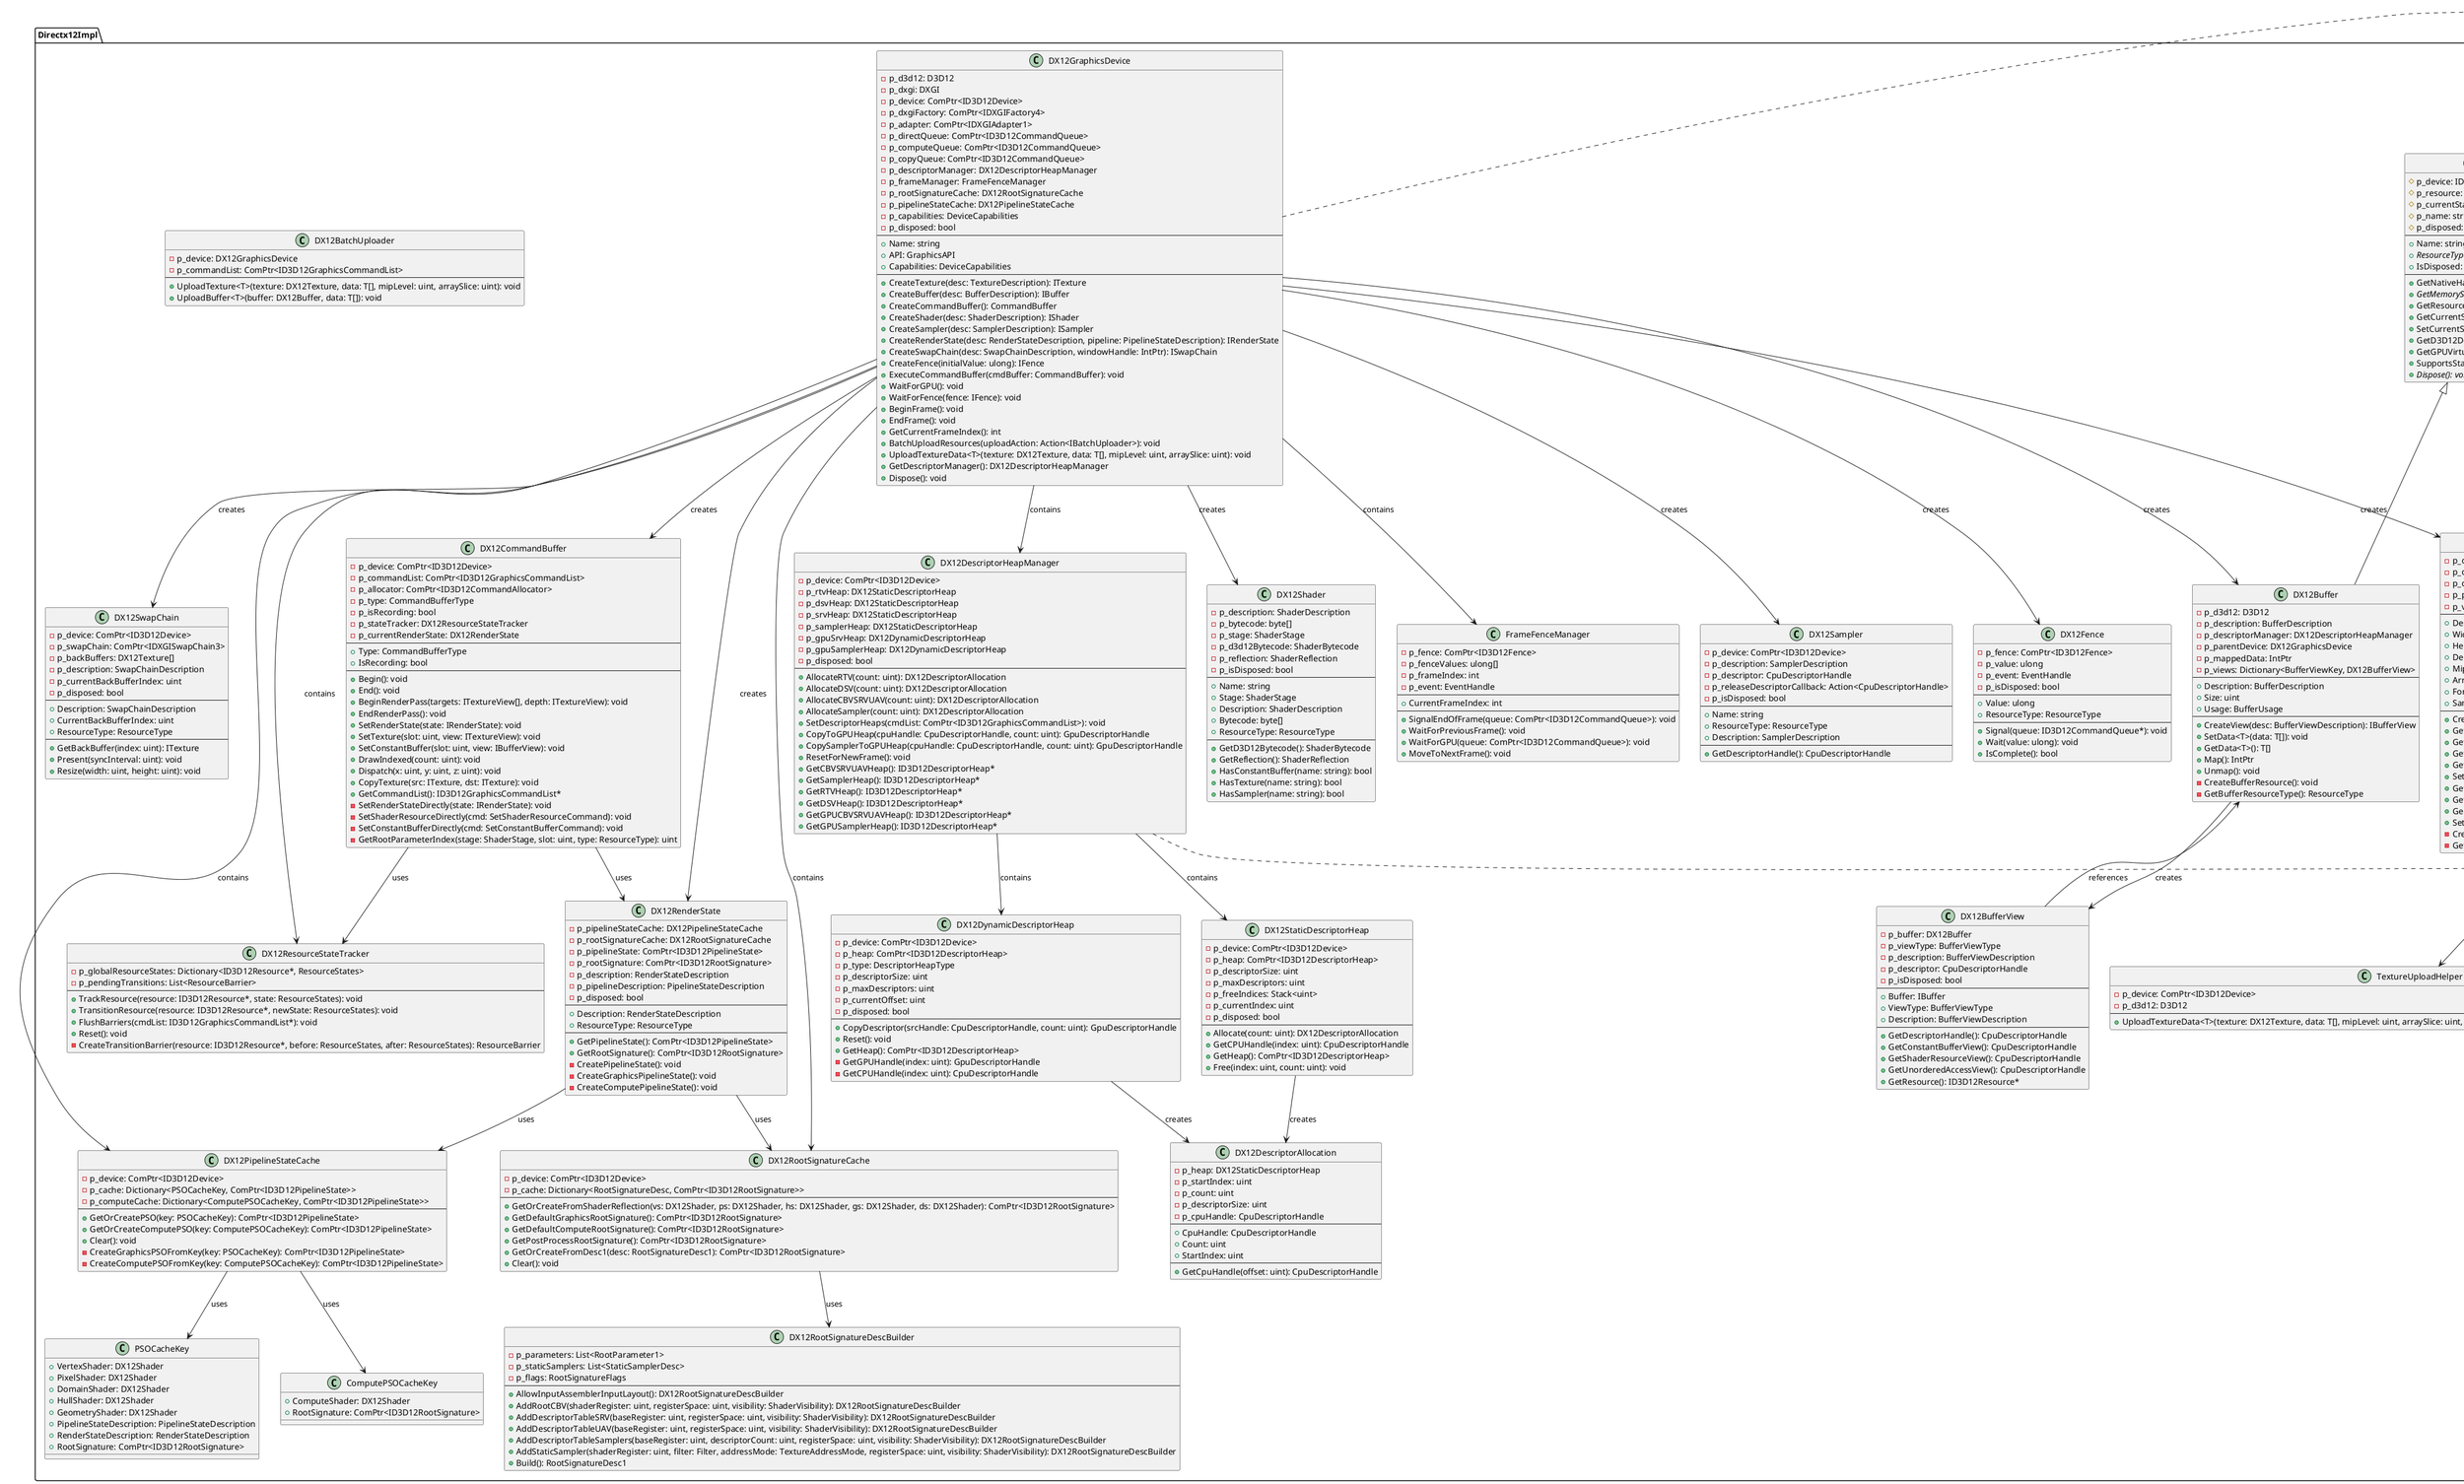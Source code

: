@startuml DirectX12Implementation

package "Directx12Impl" {
    
    ' Базовые классы
    abstract class DX12Resource {
        # p_device: ID3D12Device*
        # p_resource: ID3D12Resource*
        # p_currentState: ResourceStates
        # p_name: string
        # p_disposed: bool
        --
        + Name: string
        + {abstract} ResourceType: ResourceType
        + IsDisposed: bool
        --
        + GetNativeHandle(): IntPtr
        + {abstract} GetMemorySize(): ulong
        + GetResource(): ID3D12Resource*
        + GetCurrentState(): ResourceStates
        + SetCurrentState(state: ResourceStates): void
        + GetD3D12Description(): ResourceDesc
        + GetGPUVirtualAddress(): ulong
        + SupportsState(state: ResourceStates): bool
        + {abstract} Dispose(): void
    }

    ' Основной класс устройства
    class DX12GraphicsDevice {
        - p_d3d12: D3D12
        - p_dxgi: DXGI
        - p_device: ComPtr<ID3D12Device>
        - p_dxgiFactory: ComPtr<IDXGIFactory4>
        - p_adapter: ComPtr<IDXGIAdapter1>
        - p_directQueue: ComPtr<ID3D12CommandQueue>
        - p_computeQueue: ComPtr<ID3D12CommandQueue>
        - p_copyQueue: ComPtr<ID3D12CommandQueue>
        - p_descriptorManager: DX12DescriptorHeapManager
        - p_frameManager: FrameFenceManager
        - p_rootSignatureCache: DX12RootSignatureCache
        - p_pipelineStateCache: DX12PipelineStateCache
        - p_capabilities: DeviceCapabilities
        - p_disposed: bool
        --
        + Name: string
        + API: GraphicsAPI
        + Capabilities: DeviceCapabilities
        --
        + CreateTexture(desc: TextureDescription): ITexture
        + CreateBuffer(desc: BufferDescription): IBuffer
        + CreateCommandBuffer(): CommandBuffer
        + CreateShader(desc: ShaderDescription): IShader
        + CreateSampler(desc: SamplerDescription): ISampler
        + CreateRenderState(desc: RenderStateDescription, pipeline: PipelineStateDescription): IRenderState
        + CreateSwapChain(desc: SwapChainDescription, windowHandle: IntPtr): ISwapChain
        + CreateFence(initialValue: ulong): IFence
        + ExecuteCommandBuffer(cmdBuffer: CommandBuffer): void
        + WaitForGPU(): void
        + WaitForFence(fence: IFence): void
        + BeginFrame(): void
        + EndFrame(): void
        + GetCurrentFrameIndex(): int
        + BatchUploadResources(uploadAction: Action<IBatchUploader>): void
        + UploadTextureData<T>(texture: DX12Texture, data: T[], mipLevel: uint, arraySlice: uint): void
        + GetDescriptorManager(): DX12DescriptorHeapManager
        + Dispose(): void
    }

    ' Ресурсы
    class DX12Texture {
        - p_d3d12: D3D12
        - p_description: TextureDescription
        - p_descriptorManager: DX12DescriptorHeapManager
        - p_parentDevice: DX12GraphicsDevice
        - p_views: Dictionary<TextureViewKey, DX12TextureView>
        --
        + Description: TextureDescription
        + Width: uint
        + Height: uint
        + Depth: uint
        + MipLevels: uint
        + ArraySize: uint
        + Format: TextureFormat
        + SampleCount: uint
        --
        + CreateView(desc: TextureViewDescription): ITextureView
        + GetDefaultShaderResourceView(): ITextureView
        + GetDefaultRenderTargetView(): ITextureView
        + GetDefaultDepthStencilView(): ITextureView
        + GetDefaultUnorderedAccessView(): ITextureView
        + SetData<T>(data: T[], mipLevel: uint, arraySlice: uint): void
        + GetData<T>(mipLevel: uint, arraySlice: uint): T[]
        + GetSubresourceIndex(mipLevel: uint, arraySlice: uint): uint
        + GenerateMips(): void
        + SetDataInternal(cmdList: ComPtr<ID3D12GraphicsCommandList>, data: void*, size: int, mipLevel: uint, arraySlice: uint): void
        - CreateTextureResource(): void
        - GetTextureResourceType(): ResourceType
    }

    class DX12Buffer {
        - p_d3d12: D3D12
        - p_description: BufferDescription
        - p_descriptorManager: DX12DescriptorHeapManager
        - p_parentDevice: DX12GraphicsDevice
        - p_mappedData: IntPtr
        - p_views: Dictionary<BufferViewKey, DX12BufferView>
        --
        + Description: BufferDescription
        + Size: uint
        + Usage: BufferUsage
        --
        + CreateView(desc: BufferViewDescription): IBufferView
        + SetData<T>(data: T[]): void
        + GetData<T>(): T[]
        + Map(): IntPtr
        + Unmap(): void
        - CreateBufferResource(): void
        - GetBufferResourceType(): ResourceType
    }

    ' Command Buffer
    class DX12CommandBuffer {
        - p_device: ComPtr<ID3D12Device>
        - p_commandList: ComPtr<ID3D12GraphicsCommandList>
        - p_allocator: ComPtr<ID3D12CommandAllocator>
        - p_type: CommandBufferType
        - p_isRecording: bool
        - p_stateTracker: DX12ResourceStateTracker
        - p_currentRenderState: DX12RenderState
        --
        + Type: CommandBufferType
        + IsRecording: bool
        --
        + Begin(): void
        + End(): void
        + BeginRenderPass(targets: ITextureView[], depth: ITextureView): void
        + EndRenderPass(): void
        + SetRenderState(state: IRenderState): void
        + SetTexture(slot: uint, view: ITextureView): void
        + SetConstantBuffer(slot: uint, view: IBufferView): void
        + DrawIndexed(count: uint): void
        + Dispatch(x: uint, y: uint, z: uint): void
        + CopyTexture(src: ITexture, dst: ITexture): void
        + GetCommandList(): ID3D12GraphicsCommandList*
        - SetRenderStateDirectly(state: IRenderState): void
        - SetShaderResourceDirectly(cmd: SetShaderResourceCommand): void
        - SetConstantBufferDirectly(cmd: SetConstantBufferCommand): void
        - GetRootParameterIndex(stage: ShaderStage, slot: uint, type: ResourceType): uint
    }

    ' Views
    class DX12TextureView {
        - p_texture: DX12Texture
        - p_viewType: TextureViewType
        - p_description: TextureViewDescription
        - p_descriptor: CpuDescriptorHandle
        - p_isDisposed: bool
        --
        + Texture: ITexture
        + ViewType: TextureViewType
        + Description: TextureViewDescription
        --
        + GetDescriptorHandle(): CpuDescriptorHandle
        + GetShaderResourceView(): CpuDescriptorHandle
        + GetRenderTargetView(): CpuDescriptorHandle
        + GetDepthStencilView(): CpuDescriptorHandle
        + GetUnorderedAccessView(): CpuDescriptorHandle
    }

    class DX12BufferView {
        - p_buffer: DX12Buffer
        - p_viewType: BufferViewType  
        - p_description: BufferViewDescription
        - p_descriptor: CpuDescriptorHandle
        - p_isDisposed: bool
        --
        + Buffer: IBuffer
        + ViewType: BufferViewType
        + Description: BufferViewDescription
        --
        + GetDescriptorHandle(): CpuDescriptorHandle
        + GetConstantBufferView(): CpuDescriptorHandle
        + GetShaderResourceView(): CpuDescriptorHandle
        + GetUnorderedAccessView(): CpuDescriptorHandle
        + GetResource(): ID3D12Resource*
    }

    ' Шейдеры
    class DX12Shader {
        - p_description: ShaderDescription
        - p_bytecode: byte[]
        - p_stage: ShaderStage
        - p_d3d12Bytecode: ShaderBytecode
        - p_reflection: ShaderReflection
        - p_isDisposed: bool
        --
        + Name: string
        + Stage: ShaderStage
        + Description: ShaderDescription
        + Bytecode: byte[]
        + ResourceType: ResourceType
        --
        + GetD3D12Bytecode(): ShaderBytecode
        + GetReflection(): ShaderReflection
        + HasConstantBuffer(name: string): bool
        + HasTexture(name: string): bool
        + HasSampler(name: string): bool
    }

    ' Sampler
    class DX12Sampler {
        - p_device: ComPtr<ID3D12Device>
        - p_description: SamplerDescription
        - p_descriptor: CpuDescriptorHandle
        - p_releaseDescriptorCallback: Action<CpuDescriptorHandle>
        - p_isDisposed: bool
        --
        + Name: string
        + ResourceType: ResourceType
        + Description: SamplerDescription
        --
        + GetDescriptorHandle(): CpuDescriptorHandle
    }

    ' Fence
    class DX12Fence {
        - p_fence: ComPtr<ID3D12Fence>
        - p_value: ulong
        - p_event: EventHandle
        - p_isDisposed: bool
        --
        + Value: ulong
        + ResourceType: ResourceType
        --
        + Signal(queue: ID3D12CommandQueue*): void
        + Wait(value: ulong): void
        + IsComplete(): bool
    }

    ' SwapChain
    class DX12SwapChain {
        - p_device: ComPtr<ID3D12Device>
        - p_swapChain: ComPtr<IDXGISwapChain3>
        - p_backBuffers: DX12Texture[]
        - p_description: SwapChainDescription
        - p_currentBackBufferIndex: uint
        - p_disposed: bool
        --
        + Description: SwapChainDescription
        + CurrentBackBufferIndex: uint
        + ResourceType: ResourceType
        --
        + GetBackBuffer(index: uint): ITexture
        + Present(syncInterval: uint): void
        + Resize(width: uint, height: uint): void
    }

    ' Render State
    class DX12RenderState {
        - p_pipelineStateCache: DX12PipelineStateCache
        - p_rootSignatureCache: DX12RootSignatureCache
        - p_pipelineState: ComPtr<ID3D12PipelineState>
        - p_rootSignature: ComPtr<ID3D12RootSignature>
        - p_description: RenderStateDescription
        - p_pipelineDescription: PipelineStateDescription
        - p_disposed: bool
        --
        + Description: RenderStateDescription
        + ResourceType: ResourceType
        --
        + GetPipelineState(): ComPtr<ID3D12PipelineState>
        + GetRootSignature(): ComPtr<ID3D12RootSignature>
        - CreatePipelineState(): void
        - CreateGraphicsPipelineState(): void
        - CreateComputePipelineState(): void
    }

    ' Управление дескрипторами
    class DX12DescriptorHeapManager {
        - p_device: ComPtr<ID3D12Device>
        - p_rtvHeap: DX12StaticDescriptorHeap
        - p_dsvHeap: DX12StaticDescriptorHeap
        - p_srvHeap: DX12StaticDescriptorHeap
        - p_samplerHeap: DX12StaticDescriptorHeap
        - p_gpuSrvHeap: DX12DynamicDescriptorHeap
        - p_gpuSamplerHeap: DX12DynamicDescriptorHeap
        - p_disposed: bool
        --
        + AllocateRTV(count: uint): DX12DescriptorAllocation
        + AllocateDSV(count: uint): DX12DescriptorAllocation
        + AllocateCBVSRVUAV(count: uint): DX12DescriptorAllocation
        + AllocateSampler(count: uint): DX12DescriptorAllocation
        + SetDescriptorHeaps(cmdList: ComPtr<ID3D12GraphicsCommandList>): void
        + CopyToGPUHeap(cpuHandle: CpuDescriptorHandle, count: uint): GpuDescriptorHandle
        + CopySamplerToGPUHeap(cpuHandle: CpuDescriptorHandle, count: uint): GpuDescriptorHandle
        + ResetForNewFrame(): void
        + GetCBVSRVUAVHeap(): ID3D12DescriptorHeap*
        + GetSamplerHeap(): ID3D12DescriptorHeap*
        + GetRTVHeap(): ID3D12DescriptorHeap*
        + GetDSVHeap(): ID3D12DescriptorHeap*
        + GetGPUCBVSRVUAVHeap(): ID3D12DescriptorHeap*
        + GetGPUSamplerHeap(): ID3D12DescriptorHeap*
    }

    ' Статическая куча дескрипторов
    class DX12StaticDescriptorHeap {
        - p_device: ComPtr<ID3D12Device>
        - p_heap: ComPtr<ID3D12DescriptorHeap>
        - p_descriptorSize: uint
        - p_maxDescriptors: uint
        - p_freeIndices: Stack<uint>
        - p_currentIndex: uint
        - p_disposed: bool
        --
        + Allocate(count: uint): DX12DescriptorAllocation
        + GetCPUHandle(index: uint): CpuDescriptorHandle
        + GetHeap(): ComPtr<ID3D12DescriptorHeap>
        + Free(index: uint, count: uint): void
    }

    ' Динамическая куча дескрипторов
    class DX12DynamicDescriptorHeap {
        - p_device: ComPtr<ID3D12Device>
        - p_heap: ComPtr<ID3D12DescriptorHeap>
        - p_type: DescriptorHeapType
        - p_descriptorSize: uint
        - p_maxDescriptors: uint
        - p_currentOffset: uint
        - p_disposed: bool
        --
        + CopyDescriptor(srcHandle: CpuDescriptorHandle, count: uint): GpuDescriptorHandle
        + Reset(): void
        + GetHeap(): ComPtr<ID3D12DescriptorHeap>
        - GetGPUHandle(index: uint): GpuDescriptorHandle
        - GetCPUHandle(index: uint): CpuDescriptorHandle
    }

    ' Аллокация дескрипторов
    class DX12DescriptorAllocation {
        - p_heap: DX12StaticDescriptorHeap
        - p_startIndex: uint
        - p_count: uint
        - p_descriptorSize: uint
        - p_cpuHandle: CpuDescriptorHandle
        --
        + CpuHandle: CpuDescriptorHandle
        + Count: uint
        + StartIndex: uint
        --
        + GetCpuHandle(offset: uint): CpuDescriptorHandle
    }

    ' Отслеживание состояний ресурсов
    class DX12ResourceStateTracker {
        - p_globalResourceStates: Dictionary<ID3D12Resource*, ResourceStates>
        - p_pendingTransitions: List<ResourceBarrier>
        --
        + TrackResource(resource: ID3D12Resource*, state: ResourceStates): void
        + TransitionResource(resource: ID3D12Resource*, newState: ResourceStates): void
        + FlushBarriers(cmdList: ID3D12GraphicsCommandList*): void
        + Reset(): void
        - CreateTransitionBarrier(resource: ID3D12Resource*, before: ResourceStates, after: ResourceStates): ResourceBarrier
    }

    ' Кэши
    class DX12RootSignatureCache {
        - p_device: ComPtr<ID3D12Device>
        - p_cache: Dictionary<RootSignatureDesc, ComPtr<ID3D12RootSignature>>
        --
        + GetOrCreateFromShaderReflection(vs: DX12Shader, ps: DX12Shader, hs: DX12Shader, gs: DX12Shader, ds: DX12Shader): ComPtr<ID3D12RootSignature>
        + GetDefaultGraphicsRootSignature(): ComPtr<ID3D12RootSignature>
        + GetDefaultComputeRootSignature(): ComPtr<ID3D12RootSignature>
        + GetPostProcessRootSignature(): ComPtr<ID3D12RootSignature>
        + GetOrCreateFromDesc1(desc: RootSignatureDesc1): ComPtr<ID3D12RootSignature>
        + Clear(): void
    }

    class DX12PipelineStateCache {
        - p_device: ComPtr<ID3D12Device>
        - p_cache: Dictionary<PSOCacheKey, ComPtr<ID3D12PipelineState>>
        - p_computeCache: Dictionary<ComputePSOCacheKey, ComPtr<ID3D12PipelineState>>
        --
        + GetOrCreatePSO(key: PSOCacheKey): ComPtr<ID3D12PipelineState>
        + GetOrCreateComputePSO(key: ComputePSOCacheKey): ComPtr<ID3D12PipelineState>
        + Clear(): void
        - CreateGraphicsPSOFromKey(key: PSOCacheKey): ComPtr<ID3D12PipelineState>
        - CreateComputePSOFromKey(key: ComputePSOCacheKey): ComPtr<ID3D12PipelineState>
    }

    ' Frame Management
    class FrameFenceManager {
        - p_fence: ComPtr<ID3D12Fence>
        - p_fenceValues: ulong[]
        - p_frameIndex: int
        - p_event: EventHandle
        --
        + CurrentFrameIndex: int
        --
        + SignalEndOfFrame(queue: ComPtr<ID3D12CommandQueue>): void
        + WaitForPreviousFrame(): void
        + WaitForGPU(queue: ComPtr<ID3D12CommandQueue>): void
        + MoveToNextFrame(): void
    }

    ' Builders
    class DX12RootSignatureDescBuilder {
        - p_parameters: List<RootParameter1>
        - p_staticSamplers: List<StaticSamplerDesc>
        - p_flags: RootSignatureFlags
        --
        + AllowInputAssemblerInputLayout(): DX12RootSignatureDescBuilder
        + AddRootCBV(shaderRegister: uint, registerSpace: uint, visibility: ShaderVisibility): DX12RootSignatureDescBuilder
        + AddDescriptorTableSRV(baseRegister: uint, registerSpace: uint, visibility: ShaderVisibility): DX12RootSignatureDescBuilder
        + AddDescriptorTableUAV(baseRegister: uint, registerSpace: uint, visibility: ShaderVisibility): DX12RootSignatureDescBuilder
        + AddDescriptorTableSamplers(baseRegister: uint, descriptorCount: uint, registerSpace: uint, visibility: ShaderVisibility): DX12RootSignatureDescBuilder
        + AddStaticSampler(shaderRegister: uint, filter: Filter, addressMode: TextureAddressMode, registerSpace: uint, visibility: ShaderVisibility): DX12RootSignatureDescBuilder
        + Build(): RootSignatureDesc1
    }

    ' Utilities
    class TextureUploadHelper {
        - p_device: ComPtr<ID3D12Device>
        - p_d3d12: D3D12
        --
        + UploadTextureData<T>(texture: DX12Texture, data: T[], mipLevel: uint, arraySlice: uint, commandList: ComPtr<ID3D12GraphicsCommandList>): void
    }

    class DX12BatchUploader {
        - p_device: DX12GraphicsDevice
        - p_commandList: ComPtr<ID3D12GraphicsCommandList>
        --
        + UploadTexture<T>(texture: DX12Texture, data: T[], mipLevel: uint, arraySlice: uint): void
        + UploadBuffer<T>(buffer: DX12Buffer, data: T[]): void
    }

    ' Data structures
    class PSOCacheKey {
        + VertexShader: DX12Shader
        + PixelShader: DX12Shader
        + DomainShader: DX12Shader
        + HullShader: DX12Shader
        + GeometryShader: DX12Shader
        + PipelineStateDescription: PipelineStateDescription
        + RenderStateDescription: RenderStateDescription
        + RootSignature: ComPtr<ID3D12RootSignature>
    }

    class ComputePSOCacheKey {
        + ComputeShader: DX12Shader
        + RootSignature: ComPtr<ID3D12RootSignature>
    }
}

' Наследование
DX12Resource <|-- DX12Texture
DX12Resource <|-- DX12Buffer

' Композиция и использование
DX12GraphicsDevice --> DX12DescriptorHeapManager : contains
DX12GraphicsDevice --> DX12ResourceStateTracker : contains
DX12GraphicsDevice --> FrameFenceManager : contains
DX12GraphicsDevice --> DX12RootSignatureCache : contains
DX12GraphicsDevice --> DX12PipelineStateCache : contains
DX12GraphicsDevice --> DX12Texture : creates
DX12GraphicsDevice --> DX12Buffer : creates
DX12GraphicsDevice --> DX12CommandBuffer : creates
DX12GraphicsDevice --> DX12Shader : creates
DX12GraphicsDevice --> DX12Sampler : creates
DX12GraphicsDevice --> DX12RenderState : creates
DX12GraphicsDevice --> DX12Fence : creates
DX12GraphicsDevice --> DX12SwapChain : creates

DX12Texture --> DX12TextureView : creates
DX12Texture --> TextureUploadHelper : uses
DX12Buffer --> DX12BufferView : creates

DX12CommandBuffer --> DX12ResourceStateTracker : uses
DX12CommandBuffer --> DX12RenderState : uses

DX12TextureView --> DX12Texture : references
DX12BufferView --> DX12Buffer : references

DX12RenderState --> DX12RootSignatureCache : uses
DX12RenderState --> DX12PipelineStateCache : uses

DX12DescriptorHeapManager --> DX12StaticDescriptorHeap : contains
DX12DescriptorHeapManager --> DX12DynamicDescriptorHeap : contains
DX12StaticDescriptorHeap --> DX12DescriptorAllocation : creates
DX12DynamicDescriptorHeap --> DX12DescriptorAllocation : creates

DX12RootSignatureCache --> DX12RootSignatureDescBuilder : uses
DX12PipelineStateCache --> PSOCacheKey : uses
DX12PipelineStateCache --> ComputePSOCacheKey : uses

note right of DX12GraphicsDevice
  Основной класс DirectX12 реализации:
  - Создает все ресурсы и объекты
  - Управляет кэшами состояний
  - Координирует загрузку ресурсов
  - Управляет синхронизацией кадров
  - Содержит все основные менеджеры
end note

note bottom of DX12DescriptorHeapManager
  Полная система управления дескрипторами:
  - 6 различных куч для разных типов
  - Статические для RTV/DSV/SRV/Sampler
  - Динамические GPU-visible для шейдеров
  - Автоматическое копирование в GPU кучи
  - Сброс динамических куч каждый кадр
end note

@enduml